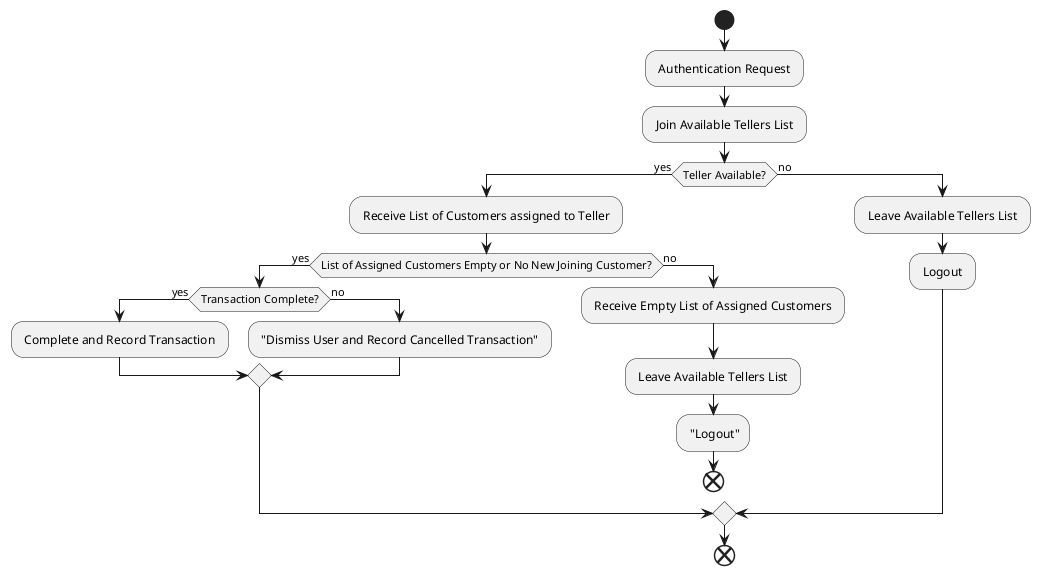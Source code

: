 


@startuml Teller Activity 

    start
    : Authentication Request ;
    : Join Available Tellers List ;
    if (Teller Available?) then (yes)
        : Receive List of Customers assigned to Teller ;
        if (List of Assigned Customers Empty or No New Joining Customer?) then (yes) 
            if (Transaction Complete?) then (yes)
                : Complete and Record Transaction ;
            else (no)
                : "Dismiss User and Record Cancelled Transaction" ;
            endif
        else (no)
        : Receive Empty List of Assigned Customers ;
        : Leave Available Tellers List ;
        : "Logout";
        end
        endif
    else (no)
        : Leave Available Tellers List ;
        : Logout ;
    endif
    end

    
    ' ' Teller
    ' Teller -> System : Authentication Request
    ' System -> queue_db : Lookup for Teller and verify password
    ' System -> queue_db : Add Teller to AvailableTellers table
    ' queue_db -> System : Provide Teller position
    ' System -> Teller : Show Users assigned
    ' Teller -> System : Record Transaction or Cancellation
    ' System -> queue_db : Remove user from Queue Table
    ' Teller -> System : Logout
    ' System -> queue_db : Remove Teller from AvailableTellers Table

    ' ' Manager
    ' Manager -> System : Extract Analytics Data
    ' System -> queue_db : Extract Transaction Data
    ' System -> System : Generate Analytics Report based on Transaction Data
    ' System -> Manager : Display Analytics Data


@enduml
